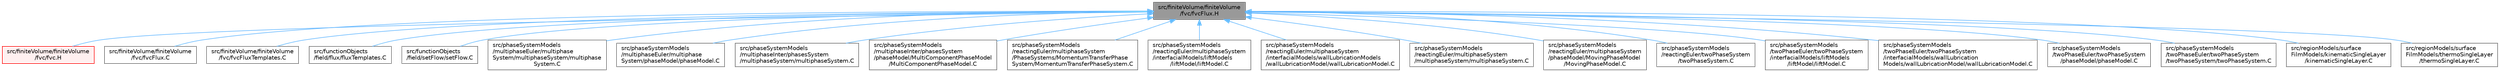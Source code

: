digraph "src/finiteVolume/finiteVolume/fvc/fvcFlux.H"
{
 // LATEX_PDF_SIZE
  bgcolor="transparent";
  edge [fontname=Helvetica,fontsize=10,labelfontname=Helvetica,labelfontsize=10];
  node [fontname=Helvetica,fontsize=10,shape=box,height=0.2,width=0.4];
  Node1 [id="Node000001",label="src/finiteVolume/finiteVolume\l/fvc/fvcFlux.H",height=0.2,width=0.4,color="gray40", fillcolor="grey60", style="filled", fontcolor="black",tooltip="Calculate the face-flux of the given field."];
  Node1 -> Node2 [id="edge1_Node000001_Node000002",dir="back",color="steelblue1",style="solid",tooltip=" "];
  Node2 [id="Node000002",label="src/finiteVolume/finiteVolume\l/fvc/fvc.H",height=0.2,width=0.4,color="red", fillcolor="#FFF0F0", style="filled",URL="$fvc_8H.html",tooltip=" "];
  Node1 -> Node172 [id="edge2_Node000001_Node000172",dir="back",color="steelblue1",style="solid",tooltip=" "];
  Node172 [id="Node000172",label="src/finiteVolume/finiteVolume\l/fvc/fvcFlux.C",height=0.2,width=0.4,color="grey40", fillcolor="white", style="filled",URL="$fvcFlux_8C.html",tooltip=" "];
  Node1 -> Node173 [id="edge3_Node000001_Node000173",dir="back",color="steelblue1",style="solid",tooltip=" "];
  Node173 [id="Node000173",label="src/finiteVolume/finiteVolume\l/fvc/fvcFluxTemplates.C",height=0.2,width=0.4,color="grey40", fillcolor="white", style="filled",URL="$fvcFluxTemplates_8C.html",tooltip=" "];
  Node1 -> Node174 [id="edge4_Node000001_Node000174",dir="back",color="steelblue1",style="solid",tooltip=" "];
  Node174 [id="Node000174",label="src/functionObjects\l/field/flux/fluxTemplates.C",height=0.2,width=0.4,color="grey40", fillcolor="white", style="filled",URL="$fluxTemplates_8C.html",tooltip=" "];
  Node1 -> Node175 [id="edge5_Node000001_Node000175",dir="back",color="steelblue1",style="solid",tooltip=" "];
  Node175 [id="Node000175",label="src/functionObjects\l/field/setFlow/setFlow.C",height=0.2,width=0.4,color="grey40", fillcolor="white", style="filled",URL="$setFlow_8C.html",tooltip=" "];
  Node1 -> Node176 [id="edge6_Node000001_Node000176",dir="back",color="steelblue1",style="solid",tooltip=" "];
  Node176 [id="Node000176",label="src/phaseSystemModels\l/multiphaseEuler/multiphase\lSystem/multiphaseSystem/multiphase\lSystem.C",height=0.2,width=0.4,color="grey40", fillcolor="white", style="filled",URL="$multiphaseEuler_2multiphaseSystem_2multiphaseSystem_2multiphaseSystem_8C.html",tooltip=" "];
  Node1 -> Node177 [id="edge7_Node000001_Node000177",dir="back",color="steelblue1",style="solid",tooltip=" "];
  Node177 [id="Node000177",label="src/phaseSystemModels\l/multiphaseEuler/multiphase\lSystem/phaseModel/phaseModel.C",height=0.2,width=0.4,color="grey40", fillcolor="white", style="filled",URL="$src_2phaseSystemModels_2multiphaseEuler_2multiphaseSystem_2phaseModel_2phaseModel_8C.html",tooltip=" "];
  Node1 -> Node178 [id="edge8_Node000001_Node000178",dir="back",color="steelblue1",style="solid",tooltip=" "];
  Node178 [id="Node000178",label="src/phaseSystemModels\l/multiphaseInter/phasesSystem\l/multiphaseSystem/multiphaseSystem.C",height=0.2,width=0.4,color="grey40", fillcolor="white", style="filled",URL="$multiphaseInter_2phasesSystem_2multiphaseSystem_2multiphaseSystem_8C.html",tooltip=" "];
  Node1 -> Node179 [id="edge9_Node000001_Node000179",dir="back",color="steelblue1",style="solid",tooltip=" "];
  Node179 [id="Node000179",label="src/phaseSystemModels\l/multiphaseInter/phasesSystem\l/phaseModel/MultiComponentPhaseModel\l/MultiComponentPhaseModel.C",height=0.2,width=0.4,color="grey40", fillcolor="white", style="filled",URL="$multiphaseInter_2phasesSystem_2phaseModel_2MultiComponentPhaseModel_2MultiComponentPhaseModel_8C.html",tooltip=" "];
  Node1 -> Node180 [id="edge10_Node000001_Node000180",dir="back",color="steelblue1",style="solid",tooltip=" "];
  Node180 [id="Node000180",label="src/phaseSystemModels\l/reactingEuler/multiphaseSystem\l/PhaseSystems/MomentumTransferPhase\lSystem/MomentumTransferPhaseSystem.C",height=0.2,width=0.4,color="grey40", fillcolor="white", style="filled",URL="$MomentumTransferPhaseSystem_8C.html",tooltip=" "];
  Node1 -> Node181 [id="edge11_Node000001_Node000181",dir="back",color="steelblue1",style="solid",tooltip=" "];
  Node181 [id="Node000181",label="src/phaseSystemModels\l/reactingEuler/multiphaseSystem\l/interfacialModels/liftModels\l/liftModel/liftModel.C",height=0.2,width=0.4,color="grey40", fillcolor="white", style="filled",URL="$reactingEuler_2multiphaseSystem_2interfacialModels_2liftModels_2liftModel_2liftModel_8C.html",tooltip=" "];
  Node1 -> Node182 [id="edge12_Node000001_Node000182",dir="back",color="steelblue1",style="solid",tooltip=" "];
  Node182 [id="Node000182",label="src/phaseSystemModels\l/reactingEuler/multiphaseSystem\l/interfacialModels/wallLubricationModels\l/wallLubricationModel/wallLubricationModel.C",height=0.2,width=0.4,color="grey40", fillcolor="white", style="filled",URL="$reactingEuler_2multiphaseSystem_2interfacialModels_2wallLubricationModels_2wallLubricationModel_2wallLubricationModel_8C.html",tooltip=" "];
  Node1 -> Node183 [id="edge13_Node000001_Node000183",dir="back",color="steelblue1",style="solid",tooltip=" "];
  Node183 [id="Node000183",label="src/phaseSystemModels\l/reactingEuler/multiphaseSystem\l/multiphaseSystem/multiphaseSystem.C",height=0.2,width=0.4,color="grey40", fillcolor="white", style="filled",URL="$reactingEuler_2multiphaseSystem_2multiphaseSystem_2multiphaseSystem_8C.html",tooltip=" "];
  Node1 -> Node184 [id="edge14_Node000001_Node000184",dir="back",color="steelblue1",style="solid",tooltip=" "];
  Node184 [id="Node000184",label="src/phaseSystemModels\l/reactingEuler/multiphaseSystem\l/phaseModel/MovingPhaseModel\l/MovingPhaseModel.C",height=0.2,width=0.4,color="grey40", fillcolor="white", style="filled",URL="$reactingEuler_2multiphaseSystem_2phaseModel_2MovingPhaseModel_2MovingPhaseModel_8C.html",tooltip=" "];
  Node1 -> Node185 [id="edge15_Node000001_Node000185",dir="back",color="steelblue1",style="solid",tooltip=" "];
  Node185 [id="Node000185",label="src/phaseSystemModels\l/reactingEuler/twoPhaseSystem\l/twoPhaseSystem.C",height=0.2,width=0.4,color="grey40", fillcolor="white", style="filled",URL="$reactingEuler_2twoPhaseSystem_2twoPhaseSystem_8C.html",tooltip=" "];
  Node1 -> Node186 [id="edge16_Node000001_Node000186",dir="back",color="steelblue1",style="solid",tooltip=" "];
  Node186 [id="Node000186",label="src/phaseSystemModels\l/twoPhaseEuler/twoPhaseSystem\l/interfacialModels/liftModels\l/liftModel/liftModel.C",height=0.2,width=0.4,color="grey40", fillcolor="white", style="filled",URL="$twoPhaseEuler_2twoPhaseSystem_2interfacialModels_2liftModels_2liftModel_2liftModel_8C.html",tooltip=" "];
  Node1 -> Node187 [id="edge17_Node000001_Node000187",dir="back",color="steelblue1",style="solid",tooltip=" "];
  Node187 [id="Node000187",label="src/phaseSystemModels\l/twoPhaseEuler/twoPhaseSystem\l/interfacialModels/wallLubrication\lModels/wallLubricationModel/wallLubricationModel.C",height=0.2,width=0.4,color="grey40", fillcolor="white", style="filled",URL="$twoPhaseEuler_2twoPhaseSystem_2interfacialModels_2wallLubricationModels_2wallLubricationModel_2wallLubricationModel_8C.html",tooltip=" "];
  Node1 -> Node188 [id="edge18_Node000001_Node000188",dir="back",color="steelblue1",style="solid",tooltip=" "];
  Node188 [id="Node000188",label="src/phaseSystemModels\l/twoPhaseEuler/twoPhaseSystem\l/phaseModel/phaseModel.C",height=0.2,width=0.4,color="grey40", fillcolor="white", style="filled",URL="$src_2phaseSystemModels_2twoPhaseEuler_2twoPhaseSystem_2phaseModel_2phaseModel_8C.html",tooltip=" "];
  Node1 -> Node189 [id="edge19_Node000001_Node000189",dir="back",color="steelblue1",style="solid",tooltip=" "];
  Node189 [id="Node000189",label="src/phaseSystemModels\l/twoPhaseEuler/twoPhaseSystem\l/twoPhaseSystem/twoPhaseSystem.C",height=0.2,width=0.4,color="grey40", fillcolor="white", style="filled",URL="$twoPhaseEuler_2twoPhaseSystem_2twoPhaseSystem_2twoPhaseSystem_8C.html",tooltip=" "];
  Node1 -> Node190 [id="edge20_Node000001_Node000190",dir="back",color="steelblue1",style="solid",tooltip=" "];
  Node190 [id="Node000190",label="src/regionModels/surface\lFilmModels/kinematicSingleLayer\l/kinematicSingleLayer.C",height=0.2,width=0.4,color="grey40", fillcolor="white", style="filled",URL="$kinematicSingleLayer_8C.html",tooltip=" "];
  Node1 -> Node191 [id="edge21_Node000001_Node000191",dir="back",color="steelblue1",style="solid",tooltip=" "];
  Node191 [id="Node000191",label="src/regionModels/surface\lFilmModels/thermoSingleLayer\l/thermoSingleLayer.C",height=0.2,width=0.4,color="grey40", fillcolor="white", style="filled",URL="$thermoSingleLayer_8C.html",tooltip=" "];
}
